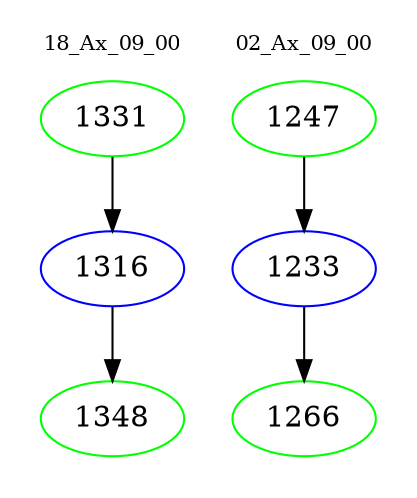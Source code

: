 digraph{
subgraph cluster_0 {
color = white
label = "18_Ax_09_00";
fontsize=10;
T0_1331 [label="1331", color="green"]
T0_1331 -> T0_1316 [color="black"]
T0_1316 [label="1316", color="blue"]
T0_1316 -> T0_1348 [color="black"]
T0_1348 [label="1348", color="green"]
}
subgraph cluster_1 {
color = white
label = "02_Ax_09_00";
fontsize=10;
T1_1247 [label="1247", color="green"]
T1_1247 -> T1_1233 [color="black"]
T1_1233 [label="1233", color="blue"]
T1_1233 -> T1_1266 [color="black"]
T1_1266 [label="1266", color="green"]
}
}
